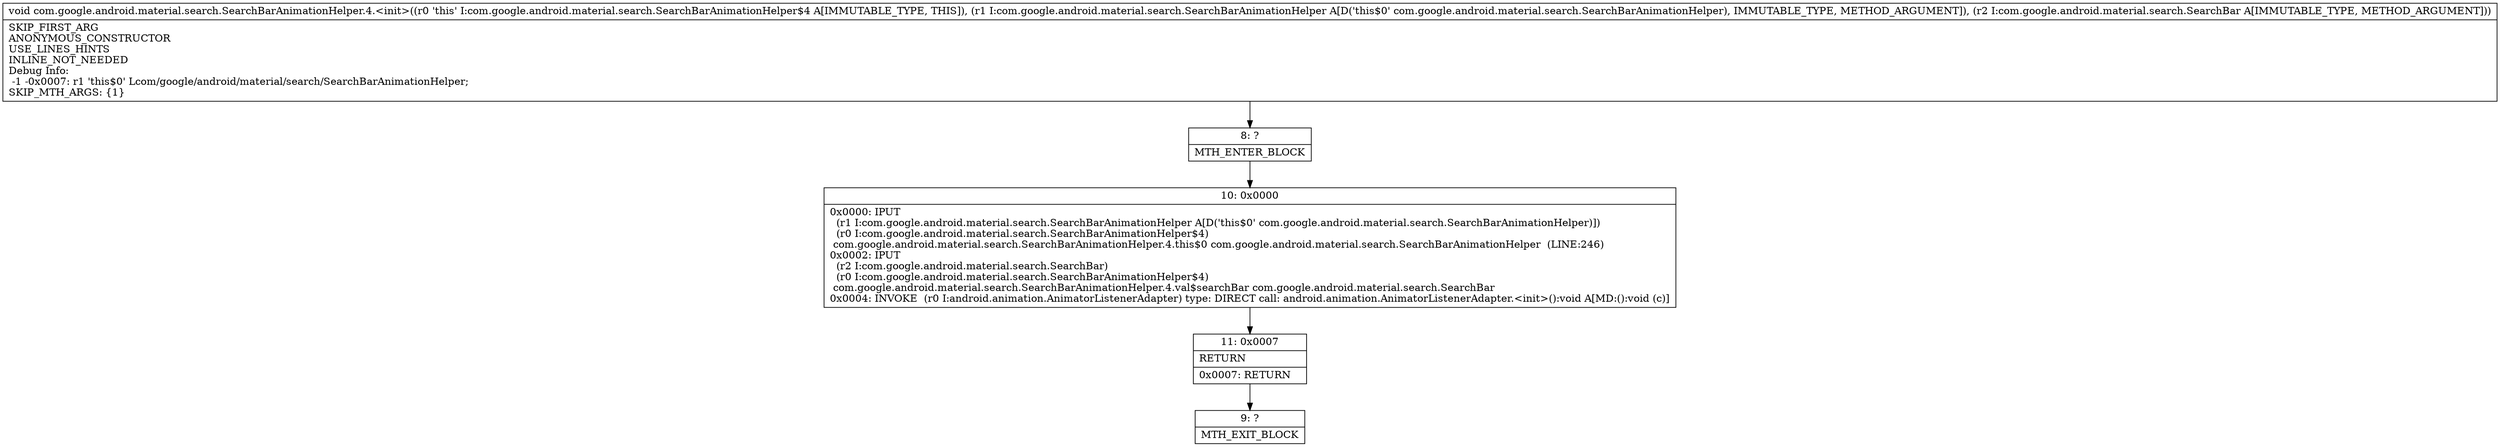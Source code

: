 digraph "CFG forcom.google.android.material.search.SearchBarAnimationHelper.4.\<init\>(Lcom\/google\/android\/material\/search\/SearchBarAnimationHelper;Lcom\/google\/android\/material\/search\/SearchBar;)V" {
Node_8 [shape=record,label="{8\:\ ?|MTH_ENTER_BLOCK\l}"];
Node_10 [shape=record,label="{10\:\ 0x0000|0x0000: IPUT  \l  (r1 I:com.google.android.material.search.SearchBarAnimationHelper A[D('this$0' com.google.android.material.search.SearchBarAnimationHelper)])\l  (r0 I:com.google.android.material.search.SearchBarAnimationHelper$4)\l com.google.android.material.search.SearchBarAnimationHelper.4.this$0 com.google.android.material.search.SearchBarAnimationHelper  (LINE:246)\l0x0002: IPUT  \l  (r2 I:com.google.android.material.search.SearchBar)\l  (r0 I:com.google.android.material.search.SearchBarAnimationHelper$4)\l com.google.android.material.search.SearchBarAnimationHelper.4.val$searchBar com.google.android.material.search.SearchBar \l0x0004: INVOKE  (r0 I:android.animation.AnimatorListenerAdapter) type: DIRECT call: android.animation.AnimatorListenerAdapter.\<init\>():void A[MD:():void (c)]\l}"];
Node_11 [shape=record,label="{11\:\ 0x0007|RETURN\l|0x0007: RETURN   \l}"];
Node_9 [shape=record,label="{9\:\ ?|MTH_EXIT_BLOCK\l}"];
MethodNode[shape=record,label="{void com.google.android.material.search.SearchBarAnimationHelper.4.\<init\>((r0 'this' I:com.google.android.material.search.SearchBarAnimationHelper$4 A[IMMUTABLE_TYPE, THIS]), (r1 I:com.google.android.material.search.SearchBarAnimationHelper A[D('this$0' com.google.android.material.search.SearchBarAnimationHelper), IMMUTABLE_TYPE, METHOD_ARGUMENT]), (r2 I:com.google.android.material.search.SearchBar A[IMMUTABLE_TYPE, METHOD_ARGUMENT]))  | SKIP_FIRST_ARG\lANONYMOUS_CONSTRUCTOR\lUSE_LINES_HINTS\lINLINE_NOT_NEEDED\lDebug Info:\l  \-1 \-0x0007: r1 'this$0' Lcom\/google\/android\/material\/search\/SearchBarAnimationHelper;\lSKIP_MTH_ARGS: \{1\}\l}"];
MethodNode -> Node_8;Node_8 -> Node_10;
Node_10 -> Node_11;
Node_11 -> Node_9;
}


